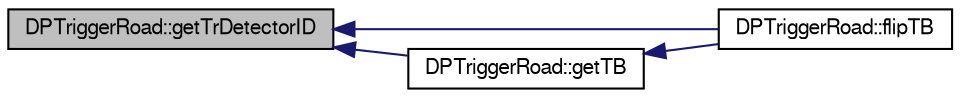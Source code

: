digraph "DPTriggerRoad::getTrDetectorID"
{
  bgcolor="transparent";
  edge [fontname="FreeSans",fontsize="10",labelfontname="FreeSans",labelfontsize="10"];
  node [fontname="FreeSans",fontsize="10",shape=record];
  rankdir="LR";
  Node1 [label="DPTriggerRoad::getTrDetectorID",height=0.2,width=0.4,color="black", fillcolor="grey75", style="filled" fontcolor="black"];
  Node1 -> Node2 [dir="back",color="midnightblue",fontsize="10",style="solid",fontname="FreeSans"];
  Node2 [label="DPTriggerRoad::flipTB",height=0.2,width=0.4,color="black",URL="$da/d6a/classDPTriggerRoad.html#a8a72a66b0bfd9fecf1a1c24f3c7d5831",tooltip="flip the LR or TB "];
  Node1 -> Node3 [dir="back",color="midnightblue",fontsize="10",style="solid",fontname="FreeSans"];
  Node3 [label="DPTriggerRoad::getTB",height=0.2,width=0.4,color="black",URL="$da/d6a/classDPTriggerRoad.html#a4a664fd7da9d1f8b97ff7e2fe921c605",tooltip="Get the sign of LR or TB. "];
  Node3 -> Node2 [dir="back",color="midnightblue",fontsize="10",style="solid",fontname="FreeSans"];
}
